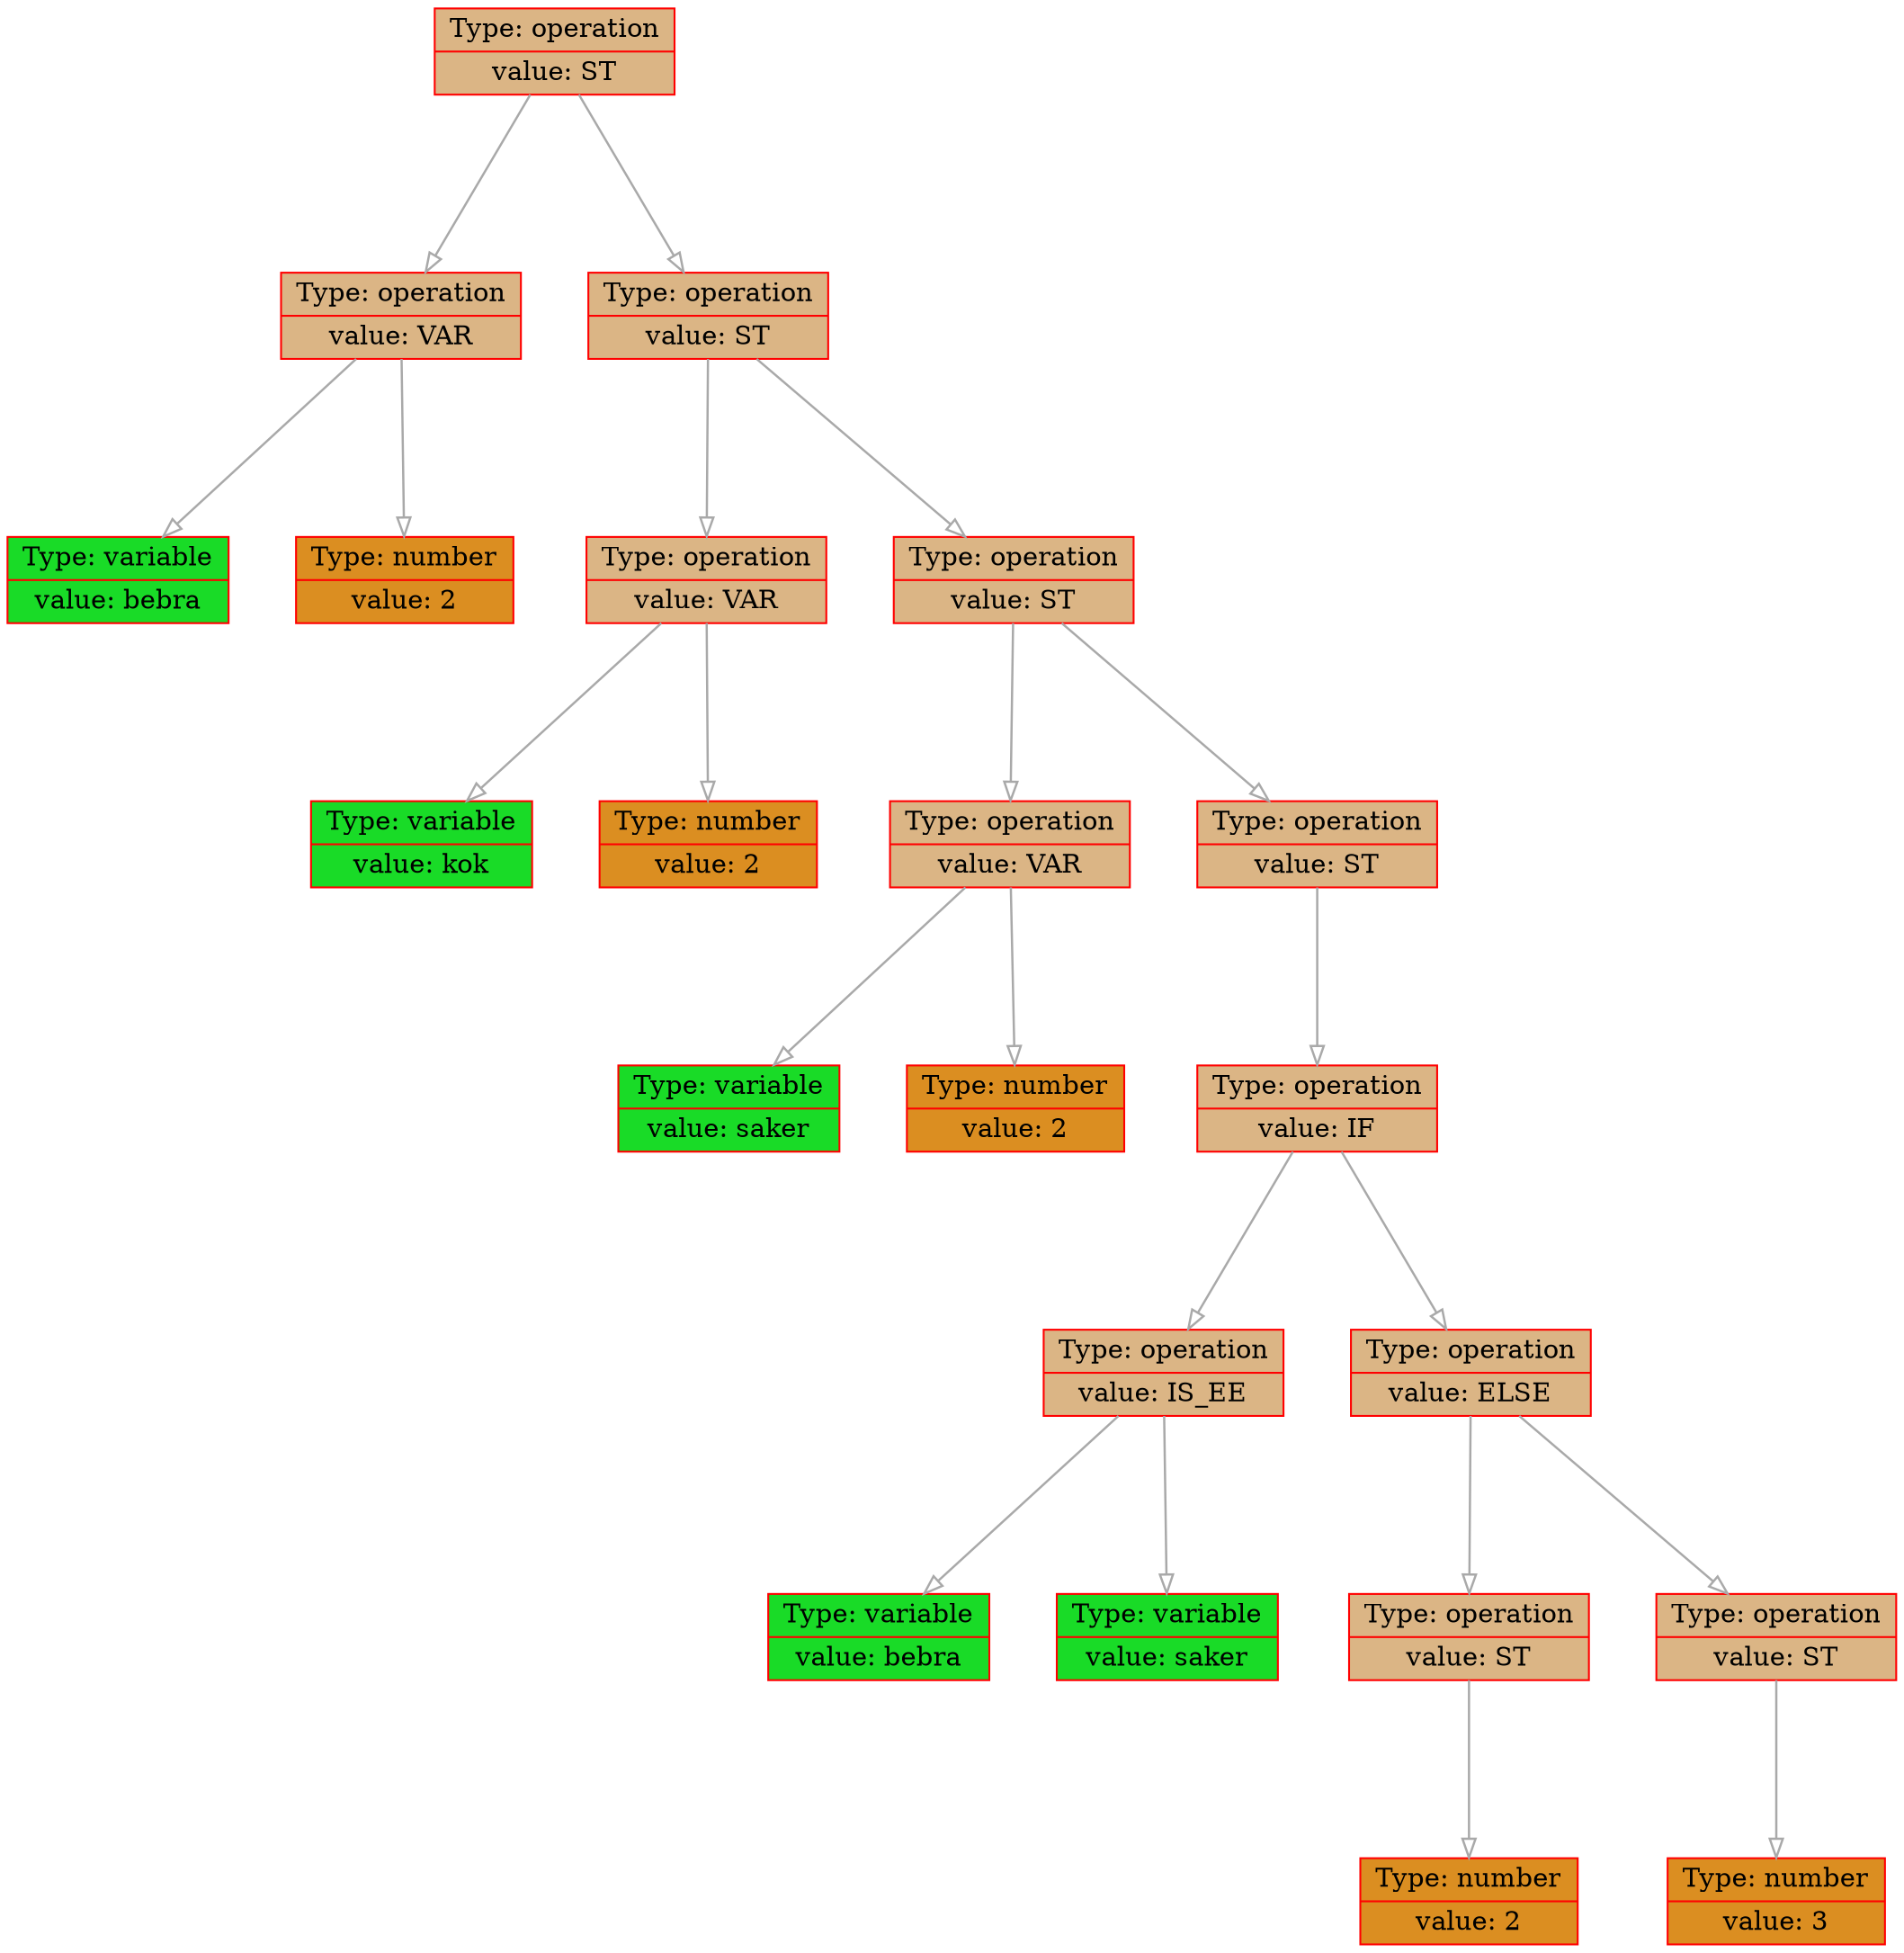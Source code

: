 
    digraph g {
        dpi      = 200;
        fontname = "Comic Sans MS";
        fontsize = 20;
        rankdir   =  TB;
        edge [color = darkgrey, arrowhead = onormal, arrowsize = 1, penwidth = 1.2]
        graph[fillcolor = lightgreen, ranksep = 1.3, nodesep = 0.5,
        style = "rounded, filled",color = green, penwidth = 2]

    Node000002f15cf66900[shape=record, width=0.2, style="filled", color="red", fillcolor="#DBB585",label=" {Type: operation | value: ST}"] 
 
Node000002f15cf61cb0[shape=record, width=0.2, style="filled", color="red", fillcolor="#DBB585",label=" {Type: operation | value: VAR}"] 
 
Node000002f15cf61c50[shape=record, width=0.2, style="filled", color="red", fillcolor="#19DB27",label=" {Type: variable | value: bebra}"] 
 
Node000002f15cf61c80[shape=record, width=0.2, style="filled", color="red", fillcolor="#DB8E21",label=" {Type: number | value: 2}"] 
 
Node000002f15cf66810[shape=record, width=0.2, style="filled", color="red", fillcolor="#DBB585",label=" {Type: operation | value: ST}"] 
 
Node000002f15cf61d40[shape=record, width=0.2, style="filled", color="red", fillcolor="#DBB585",label=" {Type: operation | value: VAR}"] 
 
Node000002f15cf61ce0[shape=record, width=0.2, style="filled", color="red", fillcolor="#19DB27",label=" {Type: variable | value: kok}"] 
 
Node000002f15cf61d10[shape=record, width=0.2, style="filled", color="red", fillcolor="#DB8E21",label=" {Type: number | value: 2}"] 
 
Node000002f15cf66930[shape=record, width=0.2, style="filled", color="red", fillcolor="#DBB585",label=" {Type: operation | value: ST}"] 
 
Node000002f15cf665b0[shape=record, width=0.2, style="filled", color="red", fillcolor="#DBB585",label=" {Type: operation | value: VAR}"] 
 
Node000002f15cf61d70[shape=record, width=0.2, style="filled", color="red", fillcolor="#19DB27",label=" {Type: variable | value: saker}"] 
 
Node000002f15cf66580[shape=record, width=0.2, style="filled", color="red", fillcolor="#DB8E21",label=" {Type: number | value: 2}"] 
 
Node000002f15cf668a0[shape=record, width=0.2, style="filled", color="red", fillcolor="#DBB585",label=" {Type: operation | value: ST}"] 
 
Node000002f15cf66870[shape=record, width=0.2, style="filled", color="red", fillcolor="#DBB585",label=" {Type: operation | value: IF}"] 
 
Node000002f15cf66640[shape=record, width=0.2, style="filled", color="red", fillcolor="#DBB585",label=" {Type: operation | value: IS_EE}"] 
 
Node000002f15cf665e0[shape=record, width=0.2, style="filled", color="red", fillcolor="#19DB27",label=" {Type: variable | value: bebra}"] 
 
Node000002f15cf66610[shape=record, width=0.2, style="filled", color="red", fillcolor="#19DB27",label=" {Type: variable | value: saker}"] 
 
Node000002f15cf66a80[shape=record, width=0.2, style="filled", color="red", fillcolor="#DBB585",label=" {Type: operation | value: ELSE}"] 
 
Node000002f15cf666a0[shape=record, width=0.2, style="filled", color="red", fillcolor="#DBB585",label=" {Type: operation | value: ST}"] 
 
Node000002f15cf66670[shape=record, width=0.2, style="filled", color="red", fillcolor="#DB8E21",label=" {Type: number | value: 2}"] 
 
Node000002f15cf668d0[shape=record, width=0.2, style="filled", color="red", fillcolor="#DBB585",label=" {Type: operation | value: ST}"] 
 
Node000002f15cf66a20[shape=record, width=0.2, style="filled", color="red", fillcolor="#DB8E21",label=" {Type: number | value: 3}"] 
 
Node000002f15cf66900->Node000002f15cf61cb0
Node000002f15cf61cb0->Node000002f15cf61c50
Node000002f15cf61cb0->Node000002f15cf61c80
Node000002f15cf66900->Node000002f15cf66810
Node000002f15cf66810->Node000002f15cf61d40
Node000002f15cf61d40->Node000002f15cf61ce0
Node000002f15cf61d40->Node000002f15cf61d10
Node000002f15cf66810->Node000002f15cf66930
Node000002f15cf66930->Node000002f15cf665b0
Node000002f15cf665b0->Node000002f15cf61d70
Node000002f15cf665b0->Node000002f15cf66580
Node000002f15cf66930->Node000002f15cf668a0
Node000002f15cf668a0->Node000002f15cf66870
Node000002f15cf66870->Node000002f15cf66640
Node000002f15cf66640->Node000002f15cf665e0
Node000002f15cf66640->Node000002f15cf66610
Node000002f15cf66870->Node000002f15cf66a80
Node000002f15cf66a80->Node000002f15cf666a0
Node000002f15cf666a0->Node000002f15cf66670
Node000002f15cf66a80->Node000002f15cf668d0
Node000002f15cf668d0->Node000002f15cf66a20
}
